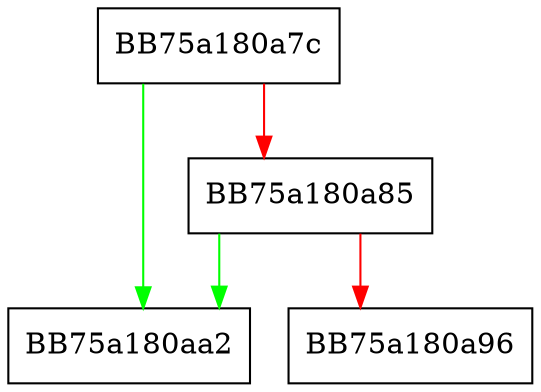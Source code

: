digraph _Calculate_growth {
  node [shape="box"];
  graph [splines=ortho];
  BB75a180a7c -> BB75a180aa2 [color="green"];
  BB75a180a7c -> BB75a180a85 [color="red"];
  BB75a180a85 -> BB75a180aa2 [color="green"];
  BB75a180a85 -> BB75a180a96 [color="red"];
}